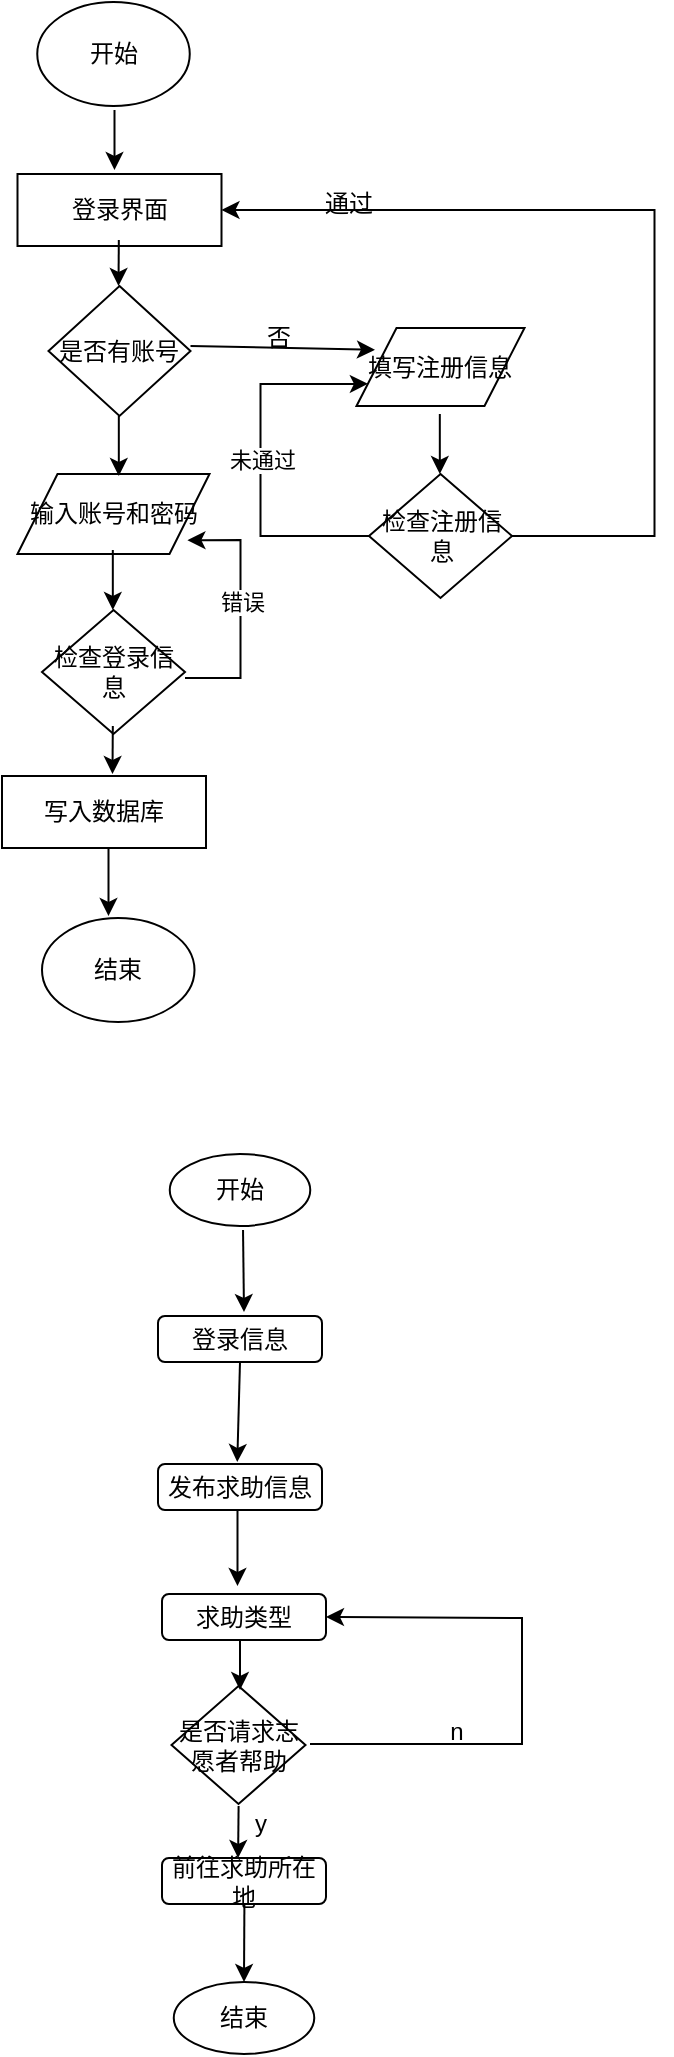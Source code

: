 <mxfile version="24.0.7" type="github">
  <diagram name="第 1 页" id="jbKgMZ8qUMG0ULwYWJjo">
    <mxGraphModel dx="1050" dy="538" grid="0" gridSize="10" guides="1" tooltips="1" connect="1" arrows="1" fold="1" page="1" pageScale="1" pageWidth="827" pageHeight="1169" math="0" shadow="0">
      <root>
        <mxCell id="0" />
        <mxCell id="1" parent="0" />
        <mxCell id="NztIIjIINFcwzbr1o9Jd-2" value="登录界面" style="rounded=0;whiteSpace=wrap;html=1;" parent="1" vertex="1">
          <mxGeometry x="233.75" y="181" width="102" height="36" as="geometry" />
        </mxCell>
        <mxCell id="NztIIjIINFcwzbr1o9Jd-3" value="是否有账号" style="rhombus;whiteSpace=wrap;html=1;" parent="1" vertex="1">
          <mxGeometry x="249.25" y="237" width="71" height="65" as="geometry" />
        </mxCell>
        <mxCell id="NztIIjIINFcwzbr1o9Jd-4" value="输入账号和密码" style="shape=parallelogram;perimeter=parallelogramPerimeter;whiteSpace=wrap;html=1;fixedSize=1;" parent="1" vertex="1">
          <mxGeometry x="233.75" y="331" width="96" height="40" as="geometry" />
        </mxCell>
        <mxCell id="NztIIjIINFcwzbr1o9Jd-5" value="检查登录信息" style="rhombus;whiteSpace=wrap;html=1;" parent="1" vertex="1">
          <mxGeometry x="246" y="399" width="71.5" height="62" as="geometry" />
        </mxCell>
        <mxCell id="NztIIjIINFcwzbr1o9Jd-7" value="写入数据库" style="rounded=0;whiteSpace=wrap;html=1;" parent="1" vertex="1">
          <mxGeometry x="226" y="482" width="102" height="36" as="geometry" />
        </mxCell>
        <mxCell id="NztIIjIINFcwzbr1o9Jd-10" value="" style="endArrow=classic;html=1;rounded=0;" parent="1" edge="1">
          <mxGeometry width="50" height="50" relative="1" as="geometry">
            <mxPoint x="282.25" y="149" as="sourcePoint" />
            <mxPoint x="282.25" y="179" as="targetPoint" />
          </mxGeometry>
        </mxCell>
        <mxCell id="NztIIjIINFcwzbr1o9Jd-11" value="" style="endArrow=classic;html=1;rounded=0;" parent="1" edge="1">
          <mxGeometry width="50" height="50" relative="1" as="geometry">
            <mxPoint x="284.41" y="214" as="sourcePoint" />
            <mxPoint x="284.25" y="237" as="targetPoint" />
          </mxGeometry>
        </mxCell>
        <mxCell id="NztIIjIINFcwzbr1o9Jd-13" value="" style="endArrow=classic;html=1;rounded=0;" parent="1" edge="1">
          <mxGeometry width="50" height="50" relative="1" as="geometry">
            <mxPoint x="284.41" y="302" as="sourcePoint" />
            <mxPoint x="284.41" y="332" as="targetPoint" />
          </mxGeometry>
        </mxCell>
        <mxCell id="NztIIjIINFcwzbr1o9Jd-14" value="" style="endArrow=classic;html=1;rounded=0;" parent="1" edge="1">
          <mxGeometry width="50" height="50" relative="1" as="geometry">
            <mxPoint x="281.41" y="369" as="sourcePoint" />
            <mxPoint x="281.41" y="399" as="targetPoint" />
          </mxGeometry>
        </mxCell>
        <mxCell id="NztIIjIINFcwzbr1o9Jd-15" value="" style="endArrow=classic;html=1;rounded=0;" parent="1" edge="1">
          <mxGeometry width="50" height="50" relative="1" as="geometry">
            <mxPoint x="281.41" y="457" as="sourcePoint" />
            <mxPoint x="281.25" y="481" as="targetPoint" />
          </mxGeometry>
        </mxCell>
        <mxCell id="NztIIjIINFcwzbr1o9Jd-16" value="" style="endArrow=classic;html=1;rounded=0;" parent="1" edge="1">
          <mxGeometry width="50" height="50" relative="1" as="geometry">
            <mxPoint x="279.25" y="518" as="sourcePoint" />
            <mxPoint x="279.25" y="552" as="targetPoint" />
          </mxGeometry>
        </mxCell>
        <mxCell id="NztIIjIINFcwzbr1o9Jd-17" value="填写注册信息" style="shape=parallelogram;perimeter=parallelogramPerimeter;whiteSpace=wrap;html=1;fixedSize=1;" parent="1" vertex="1">
          <mxGeometry x="403.25" y="258" width="84" height="39" as="geometry" />
        </mxCell>
        <mxCell id="NztIIjIINFcwzbr1o9Jd-19" value="" style="endArrow=classic;html=1;rounded=0;entryX=0.11;entryY=0.28;entryDx=0;entryDy=0;entryPerimeter=0;" parent="1" target="NztIIjIINFcwzbr1o9Jd-17" edge="1">
          <mxGeometry width="50" height="50" relative="1" as="geometry">
            <mxPoint x="320.25" y="267" as="sourcePoint" />
            <mxPoint x="320.25" y="297" as="targetPoint" />
          </mxGeometry>
        </mxCell>
        <mxCell id="NztIIjIINFcwzbr1o9Jd-20" value="" style="endArrow=classic;html=1;rounded=0;entryX=1;entryY=0.5;entryDx=0;entryDy=0;exitX=1;exitY=0.5;exitDx=0;exitDy=0;" parent="1" source="NztIIjIINFcwzbr1o9Jd-24" target="NztIIjIINFcwzbr1o9Jd-2" edge="1">
          <mxGeometry width="50" height="50" relative="1" as="geometry">
            <mxPoint x="549.25" y="459" as="sourcePoint" />
            <mxPoint x="448.25" y="184" as="targetPoint" />
            <Array as="points">
              <mxPoint x="552.25" y="362" />
              <mxPoint x="552.25" y="199" />
            </Array>
          </mxGeometry>
        </mxCell>
        <mxCell id="NztIIjIINFcwzbr1o9Jd-21" value="通过" style="text;html=1;align=center;verticalAlign=middle;resizable=0;points=[];autosize=1;strokeColor=none;fillColor=none;" parent="1" vertex="1">
          <mxGeometry x="377.75" y="183" width="42" height="26" as="geometry" />
        </mxCell>
        <mxCell id="NztIIjIINFcwzbr1o9Jd-22" value="否" style="text;html=1;align=center;verticalAlign=middle;resizable=0;points=[];autosize=1;strokeColor=none;fillColor=none;" parent="1" vertex="1">
          <mxGeometry x="348.75" y="250" width="30" height="26" as="geometry" />
        </mxCell>
        <mxCell id="NztIIjIINFcwzbr1o9Jd-23" value="" style="endArrow=classic;html=1;rounded=0;" parent="1" edge="1">
          <mxGeometry width="50" height="50" relative="1" as="geometry">
            <mxPoint x="444.91" y="301" as="sourcePoint" />
            <mxPoint x="444.91" y="331" as="targetPoint" />
          </mxGeometry>
        </mxCell>
        <mxCell id="NztIIjIINFcwzbr1o9Jd-24" value="检查注册信息" style="rhombus;whiteSpace=wrap;html=1;" parent="1" vertex="1">
          <mxGeometry x="409.5" y="331" width="71.5" height="62" as="geometry" />
        </mxCell>
        <mxCell id="NztIIjIINFcwzbr1o9Jd-25" value="" style="endArrow=classic;html=1;rounded=0;entryX=0;entryY=0.75;entryDx=0;entryDy=0;exitX=0;exitY=0.5;exitDx=0;exitDy=0;" parent="1" source="NztIIjIINFcwzbr1o9Jd-24" target="NztIIjIINFcwzbr1o9Jd-17" edge="1">
          <mxGeometry width="50" height="50" relative="1" as="geometry">
            <mxPoint x="365.25" y="368" as="sourcePoint" />
            <mxPoint x="401.25" y="281" as="targetPoint" />
            <Array as="points">
              <mxPoint x="355.25" y="362" />
              <mxPoint x="355.25" y="286" />
            </Array>
          </mxGeometry>
        </mxCell>
        <mxCell id="NztIIjIINFcwzbr1o9Jd-26" value="未通过" style="edgeLabel;html=1;align=center;verticalAlign=middle;resizable=0;points=[];" parent="NztIIjIINFcwzbr1o9Jd-25" vertex="1" connectable="0">
          <mxGeometry x="0.009" relative="1" as="geometry">
            <mxPoint as="offset" />
          </mxGeometry>
        </mxCell>
        <mxCell id="NztIIjIINFcwzbr1o9Jd-27" value="" style="endArrow=classic;html=1;rounded=0;entryX=0.885;entryY=0.828;entryDx=0;entryDy=0;entryPerimeter=0;" parent="1" target="NztIIjIINFcwzbr1o9Jd-4" edge="1">
          <mxGeometry width="50" height="50" relative="1" as="geometry">
            <mxPoint x="317.5" y="433" as="sourcePoint" />
            <mxPoint x="343.25" y="348" as="targetPoint" />
            <Array as="points">
              <mxPoint x="345.25" y="433" />
              <mxPoint x="345.25" y="364" />
            </Array>
          </mxGeometry>
        </mxCell>
        <mxCell id="NztIIjIINFcwzbr1o9Jd-28" value="错误" style="edgeLabel;html=1;align=center;verticalAlign=middle;resizable=0;points=[];" parent="NztIIjIINFcwzbr1o9Jd-27" vertex="1" connectable="0">
          <mxGeometry x="0.075" relative="1" as="geometry">
            <mxPoint as="offset" />
          </mxGeometry>
        </mxCell>
        <mxCell id="_mCN2Wm1is0m8z98lx2H-1" value="开始" style="ellipse;whiteSpace=wrap;html=1;" vertex="1" parent="1">
          <mxGeometry x="243.63" y="95" width="76.25" height="52" as="geometry" />
        </mxCell>
        <mxCell id="_mCN2Wm1is0m8z98lx2H-3" value="结束" style="ellipse;whiteSpace=wrap;html=1;" vertex="1" parent="1">
          <mxGeometry x="246" y="553" width="76.25" height="52" as="geometry" />
        </mxCell>
        <mxCell id="_mCN2Wm1is0m8z98lx2H-4" value="开始" style="ellipse;whiteSpace=wrap;html=1;" vertex="1" parent="1">
          <mxGeometry x="309.88" y="671" width="70.25" height="36" as="geometry" />
        </mxCell>
        <mxCell id="_mCN2Wm1is0m8z98lx2H-5" value="登录信息" style="rounded=1;whiteSpace=wrap;html=1;" vertex="1" parent="1">
          <mxGeometry x="304" y="752" width="82" height="23" as="geometry" />
        </mxCell>
        <mxCell id="_mCN2Wm1is0m8z98lx2H-7" value="发布求助信息" style="rounded=1;whiteSpace=wrap;html=1;" vertex="1" parent="1">
          <mxGeometry x="304" y="826" width="82" height="23" as="geometry" />
        </mxCell>
        <mxCell id="_mCN2Wm1is0m8z98lx2H-9" value="求助类型" style="rounded=1;whiteSpace=wrap;html=1;" vertex="1" parent="1">
          <mxGeometry x="306" y="891" width="82" height="23" as="geometry" />
        </mxCell>
        <mxCell id="_mCN2Wm1is0m8z98lx2H-11" value="是否请求志愿者帮助" style="rhombus;whiteSpace=wrap;html=1;" vertex="1" parent="1">
          <mxGeometry x="310.75" y="937" width="67" height="59" as="geometry" />
        </mxCell>
        <mxCell id="_mCN2Wm1is0m8z98lx2H-19" style="edgeStyle=orthogonalEdgeStyle;rounded=0;orthogonalLoop=1;jettySize=auto;html=1;exitX=0.5;exitY=0;exitDx=0;exitDy=0;" edge="1" parent="1" source="_mCN2Wm1is0m8z98lx2H-12">
          <mxGeometry relative="1" as="geometry">
            <mxPoint x="346.857" y="1023.286" as="targetPoint" />
          </mxGeometry>
        </mxCell>
        <mxCell id="_mCN2Wm1is0m8z98lx2H-12" value="前往求助所在地" style="rounded=1;whiteSpace=wrap;html=1;" vertex="1" parent="1">
          <mxGeometry x="306" y="1023" width="82" height="23" as="geometry" />
        </mxCell>
        <mxCell id="_mCN2Wm1is0m8z98lx2H-13" value="结束" style="ellipse;whiteSpace=wrap;html=1;" vertex="1" parent="1">
          <mxGeometry x="311.88" y="1085" width="70.25" height="36" as="geometry" />
        </mxCell>
        <mxCell id="_mCN2Wm1is0m8z98lx2H-14" value="" style="endArrow=classic;html=1;rounded=0;" edge="1" parent="1">
          <mxGeometry width="50" height="50" relative="1" as="geometry">
            <mxPoint x="346.51" y="709" as="sourcePoint" />
            <mxPoint x="347" y="750" as="targetPoint" />
          </mxGeometry>
        </mxCell>
        <mxCell id="_mCN2Wm1is0m8z98lx2H-15" value="" style="endArrow=classic;html=1;rounded=0;exitX=0.5;exitY=1;exitDx=0;exitDy=0;" edge="1" parent="1" source="_mCN2Wm1is0m8z98lx2H-5">
          <mxGeometry width="50" height="50" relative="1" as="geometry">
            <mxPoint x="346.38" y="775" as="sourcePoint" />
            <mxPoint x="343.63" y="825" as="targetPoint" />
          </mxGeometry>
        </mxCell>
        <mxCell id="_mCN2Wm1is0m8z98lx2H-16" value="" style="endArrow=classic;html=1;rounded=0;" edge="1" parent="1">
          <mxGeometry width="50" height="50" relative="1" as="geometry">
            <mxPoint x="343.75" y="849" as="sourcePoint" />
            <mxPoint x="343.75" y="887" as="targetPoint" />
          </mxGeometry>
        </mxCell>
        <mxCell id="_mCN2Wm1is0m8z98lx2H-17" value="" style="endArrow=classic;html=1;rounded=0;" edge="1" parent="1">
          <mxGeometry width="50" height="50" relative="1" as="geometry">
            <mxPoint x="345" y="914" as="sourcePoint" />
            <mxPoint x="345" y="939" as="targetPoint" />
          </mxGeometry>
        </mxCell>
        <mxCell id="_mCN2Wm1is0m8z98lx2H-18" value="" style="endArrow=classic;html=1;rounded=0;exitX=0.5;exitY=1;exitDx=0;exitDy=0;" edge="1" parent="1">
          <mxGeometry width="50" height="50" relative="1" as="geometry">
            <mxPoint x="344.3" y="997" as="sourcePoint" />
            <mxPoint x="344.05" y="1023" as="targetPoint" />
          </mxGeometry>
        </mxCell>
        <mxCell id="_mCN2Wm1is0m8z98lx2H-20" value="" style="endArrow=classic;html=1;rounded=0;entryX=0.5;entryY=0;entryDx=0;entryDy=0;" edge="1" parent="1" target="_mCN2Wm1is0m8z98lx2H-13">
          <mxGeometry width="50" height="50" relative="1" as="geometry">
            <mxPoint x="347.2" y="1046" as="sourcePoint" />
            <mxPoint x="320.25" y="1089" as="targetPoint" />
          </mxGeometry>
        </mxCell>
        <mxCell id="_mCN2Wm1is0m8z98lx2H-21" value="" style="endArrow=classic;html=1;rounded=0;entryX=1;entryY=0.5;entryDx=0;entryDy=0;" edge="1" parent="1" target="_mCN2Wm1is0m8z98lx2H-9">
          <mxGeometry width="50" height="50" relative="1" as="geometry">
            <mxPoint x="380" y="966" as="sourcePoint" />
            <mxPoint x="612" y="899" as="targetPoint" />
            <Array as="points">
              <mxPoint x="486" y="966" />
              <mxPoint x="486" y="903" />
            </Array>
          </mxGeometry>
        </mxCell>
        <mxCell id="_mCN2Wm1is0m8z98lx2H-22" value="y" style="text;html=1;align=center;verticalAlign=middle;resizable=0;points=[];autosize=1;strokeColor=none;fillColor=none;" vertex="1" parent="1">
          <mxGeometry x="342.5" y="993" width="24" height="26" as="geometry" />
        </mxCell>
        <mxCell id="_mCN2Wm1is0m8z98lx2H-23" value="n" style="text;html=1;align=center;verticalAlign=middle;resizable=0;points=[];autosize=1;strokeColor=none;fillColor=none;" vertex="1" parent="1">
          <mxGeometry x="440.5" y="947" width="24" height="26" as="geometry" />
        </mxCell>
      </root>
    </mxGraphModel>
  </diagram>
</mxfile>
